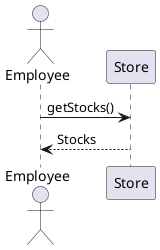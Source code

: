 @startuml get_stocks
actor Employee

Employee -> Store : getStocks()
Store --> Employee : Stocks
@enduml